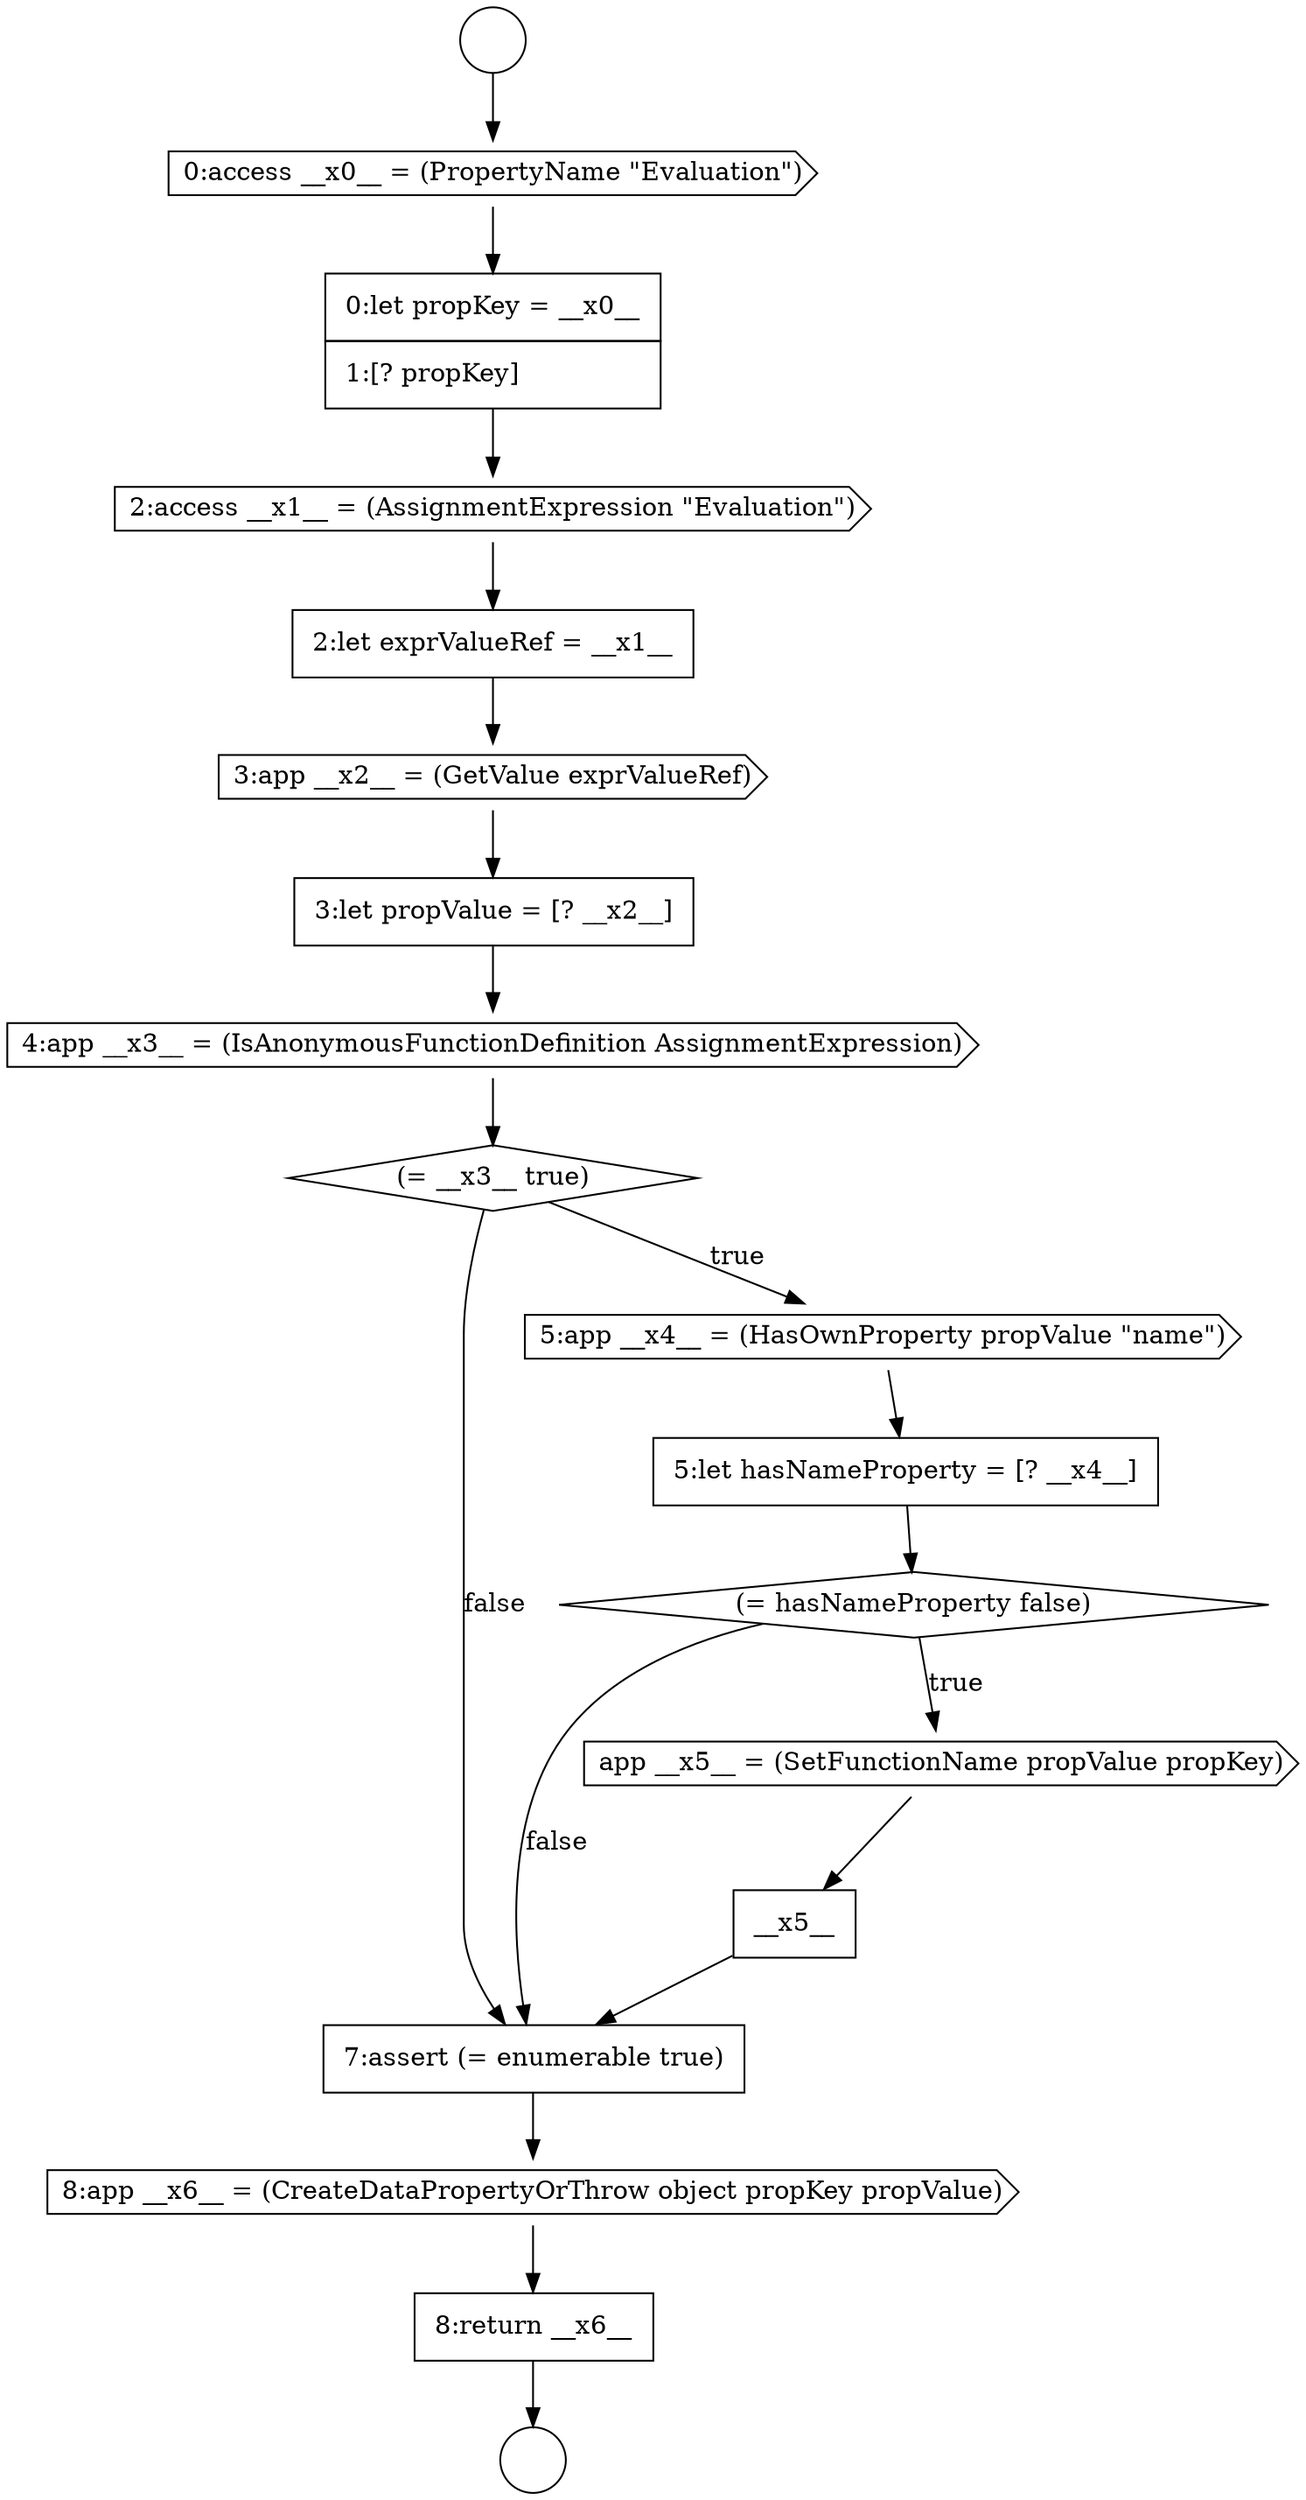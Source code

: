 digraph {
  node3745 [shape=circle label=" " color="black" fillcolor="white" style=filled]
  node3756 [shape=diamond, label=<<font color="black">(= hasNameProperty false)</font>> color="black" fillcolor="white" style=filled]
  node3752 [shape=cds, label=<<font color="black">4:app __x3__ = (IsAnonymousFunctionDefinition AssignmentExpression)</font>> color="black" fillcolor="white" style=filled]
  node3750 [shape=cds, label=<<font color="black">3:app __x2__ = (GetValue exprValueRef)</font>> color="black" fillcolor="white" style=filled]
  node3746 [shape=cds, label=<<font color="black">0:access __x0__ = (PropertyName &quot;Evaluation&quot;)</font>> color="black" fillcolor="white" style=filled]
  node3760 [shape=cds, label=<<font color="black">8:app __x6__ = (CreateDataPropertyOrThrow object propKey propValue)</font>> color="black" fillcolor="white" style=filled]
  node3755 [shape=none, margin=0, label=<<font color="black">
    <table border="0" cellborder="1" cellspacing="0" cellpadding="10">
      <tr><td align="left">5:let hasNameProperty = [? __x4__]</td></tr>
    </table>
  </font>> color="black" fillcolor="white" style=filled]
  node3758 [shape=none, margin=0, label=<<font color="black">
    <table border="0" cellborder="1" cellspacing="0" cellpadding="10">
      <tr><td align="left">__x5__</td></tr>
    </table>
  </font>> color="black" fillcolor="white" style=filled]
  node3751 [shape=none, margin=0, label=<<font color="black">
    <table border="0" cellborder="1" cellspacing="0" cellpadding="10">
      <tr><td align="left">3:let propValue = [? __x2__]</td></tr>
    </table>
  </font>> color="black" fillcolor="white" style=filled]
  node3747 [shape=none, margin=0, label=<<font color="black">
    <table border="0" cellborder="1" cellspacing="0" cellpadding="10">
      <tr><td align="left">0:let propKey = __x0__</td></tr>
      <tr><td align="left">1:[? propKey]</td></tr>
    </table>
  </font>> color="black" fillcolor="white" style=filled]
  node3759 [shape=none, margin=0, label=<<font color="black">
    <table border="0" cellborder="1" cellspacing="0" cellpadding="10">
      <tr><td align="left">7:assert (= enumerable true)</td></tr>
    </table>
  </font>> color="black" fillcolor="white" style=filled]
  node3754 [shape=cds, label=<<font color="black">5:app __x4__ = (HasOwnProperty propValue &quot;name&quot;)</font>> color="black" fillcolor="white" style=filled]
  node3757 [shape=cds, label=<<font color="black">app __x5__ = (SetFunctionName propValue propKey)</font>> color="black" fillcolor="white" style=filled]
  node3748 [shape=cds, label=<<font color="black">2:access __x1__ = (AssignmentExpression &quot;Evaluation&quot;)</font>> color="black" fillcolor="white" style=filled]
  node3761 [shape=none, margin=0, label=<<font color="black">
    <table border="0" cellborder="1" cellspacing="0" cellpadding="10">
      <tr><td align="left">8:return __x6__</td></tr>
    </table>
  </font>> color="black" fillcolor="white" style=filled]
  node3753 [shape=diamond, label=<<font color="black">(= __x3__ true)</font>> color="black" fillcolor="white" style=filled]
  node3749 [shape=none, margin=0, label=<<font color="black">
    <table border="0" cellborder="1" cellspacing="0" cellpadding="10">
      <tr><td align="left">2:let exprValueRef = __x1__</td></tr>
    </table>
  </font>> color="black" fillcolor="white" style=filled]
  node3744 [shape=circle label=" " color="black" fillcolor="white" style=filled]
  node3744 -> node3746 [ color="black"]
  node3761 -> node3745 [ color="black"]
  node3754 -> node3755 [ color="black"]
  node3750 -> node3751 [ color="black"]
  node3759 -> node3760 [ color="black"]
  node3757 -> node3758 [ color="black"]
  node3746 -> node3747 [ color="black"]
  node3760 -> node3761 [ color="black"]
  node3751 -> node3752 [ color="black"]
  node3752 -> node3753 [ color="black"]
  node3758 -> node3759 [ color="black"]
  node3755 -> node3756 [ color="black"]
  node3747 -> node3748 [ color="black"]
  node3749 -> node3750 [ color="black"]
  node3748 -> node3749 [ color="black"]
  node3756 -> node3757 [label=<<font color="black">true</font>> color="black"]
  node3756 -> node3759 [label=<<font color="black">false</font>> color="black"]
  node3753 -> node3754 [label=<<font color="black">true</font>> color="black"]
  node3753 -> node3759 [label=<<font color="black">false</font>> color="black"]
}
